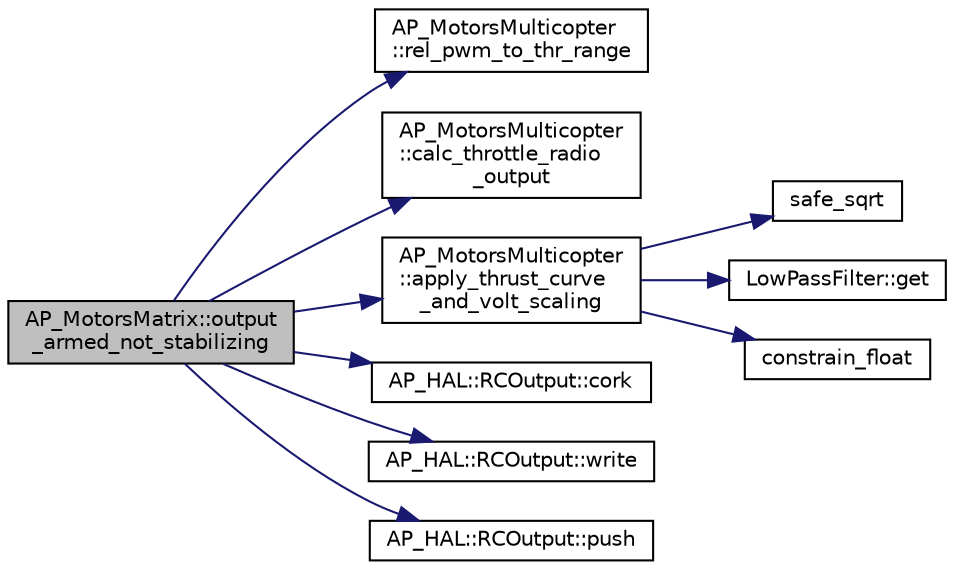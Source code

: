 digraph "AP_MotorsMatrix::output_armed_not_stabilizing"
{
 // INTERACTIVE_SVG=YES
  edge [fontname="Helvetica",fontsize="10",labelfontname="Helvetica",labelfontsize="10"];
  node [fontname="Helvetica",fontsize="10",shape=record];
  rankdir="LR";
  Node1 [label="AP_MotorsMatrix::output\l_armed_not_stabilizing",height=0.2,width=0.4,color="black", fillcolor="grey75", style="filled", fontcolor="black"];
  Node1 -> Node2 [color="midnightblue",fontsize="10",style="solid",fontname="Helvetica"];
  Node2 [label="AP_MotorsMulticopter\l::rel_pwm_to_thr_range",height=0.2,width=0.4,color="black", fillcolor="white", style="filled",URL="$classAP__MotorsMulticopter.html#a9b23425832f45087fe53e4a7be176470"];
  Node1 -> Node3 [color="midnightblue",fontsize="10",style="solid",fontname="Helvetica"];
  Node3 [label="AP_MotorsMulticopter\l::calc_throttle_radio\l_output",height=0.2,width=0.4,color="black", fillcolor="white", style="filled",URL="$classAP__MotorsMulticopter.html#a9537f1b1865eb70f94727baad9ca83b3"];
  Node1 -> Node4 [color="midnightblue",fontsize="10",style="solid",fontname="Helvetica"];
  Node4 [label="AP_MotorsMulticopter\l::apply_thrust_curve\l_and_volt_scaling",height=0.2,width=0.4,color="black", fillcolor="white", style="filled",URL="$classAP__MotorsMulticopter.html#a2e22f00e020646278cca374f5e8da94d"];
  Node4 -> Node5 [color="midnightblue",fontsize="10",style="solid",fontname="Helvetica"];
  Node5 [label="safe_sqrt",height=0.2,width=0.4,color="black", fillcolor="white", style="filled",URL="$AP__Math_8cpp.html#a7b812b7e8008b90ab24bcd9c3b0e8e3b"];
  Node4 -> Node6 [color="midnightblue",fontsize="10",style="solid",fontname="Helvetica"];
  Node6 [label="LowPassFilter::get",height=0.2,width=0.4,color="black", fillcolor="white", style="filled",URL="$classLowPassFilter.html#af4fadecd2b4865888d6262f2fe67f8d1"];
  Node4 -> Node7 [color="midnightblue",fontsize="10",style="solid",fontname="Helvetica"];
  Node7 [label="constrain_float",height=0.2,width=0.4,color="black", fillcolor="white", style="filled",URL="$AP__Math_8h.html#a27149a7dfbb14319088e8332705c0046"];
  Node1 -> Node8 [color="midnightblue",fontsize="10",style="solid",fontname="Helvetica"];
  Node8 [label="AP_HAL::RCOutput::cork",height=0.2,width=0.4,color="black", fillcolor="white", style="filled",URL="$classAP__HAL_1_1RCOutput.html#a92b9159fa90fb41b17a9957eb3d88c6c"];
  Node1 -> Node9 [color="midnightblue",fontsize="10",style="solid",fontname="Helvetica"];
  Node9 [label="AP_HAL::RCOutput::write",height=0.2,width=0.4,color="black", fillcolor="white", style="filled",URL="$classAP__HAL_1_1RCOutput.html#ade509cf82dfb1f6fab3eba0c026c5d60"];
  Node1 -> Node10 [color="midnightblue",fontsize="10",style="solid",fontname="Helvetica"];
  Node10 [label="AP_HAL::RCOutput::push",height=0.2,width=0.4,color="black", fillcolor="white", style="filled",URL="$classAP__HAL_1_1RCOutput.html#af2e03989be1ded757cab18680bc50cba"];
}
